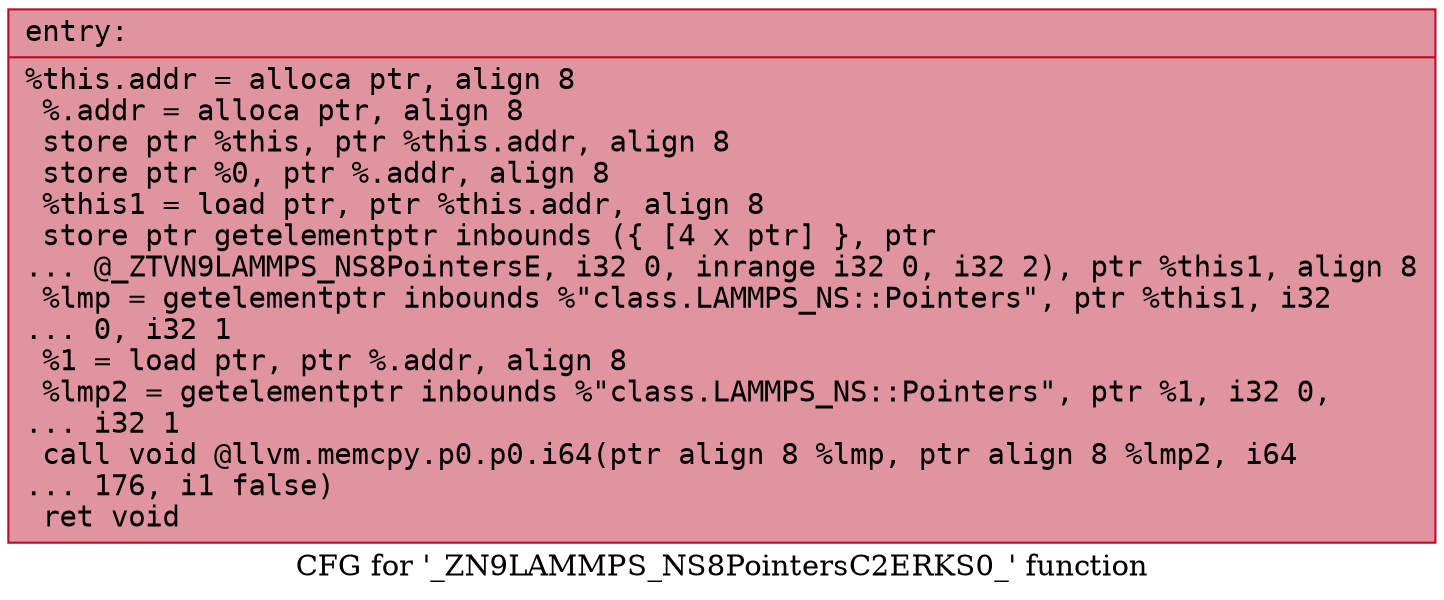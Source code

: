 digraph "CFG for '_ZN9LAMMPS_NS8PointersC2ERKS0_' function" {
	label="CFG for '_ZN9LAMMPS_NS8PointersC2ERKS0_' function";

	Node0x5560776d41f0 [shape=record,color="#b70d28ff", style=filled, fillcolor="#b70d2870" fontname="Courier",label="{entry:\l|  %this.addr = alloca ptr, align 8\l  %.addr = alloca ptr, align 8\l  store ptr %this, ptr %this.addr, align 8\l  store ptr %0, ptr %.addr, align 8\l  %this1 = load ptr, ptr %this.addr, align 8\l  store ptr getelementptr inbounds (\{ [4 x ptr] \}, ptr\l... @_ZTVN9LAMMPS_NS8PointersE, i32 0, inrange i32 0, i32 2), ptr %this1, align 8\l  %lmp = getelementptr inbounds %\"class.LAMMPS_NS::Pointers\", ptr %this1, i32\l... 0, i32 1\l  %1 = load ptr, ptr %.addr, align 8\l  %lmp2 = getelementptr inbounds %\"class.LAMMPS_NS::Pointers\", ptr %1, i32 0,\l... i32 1\l  call void @llvm.memcpy.p0.p0.i64(ptr align 8 %lmp, ptr align 8 %lmp2, i64\l... 176, i1 false)\l  ret void\l}"];
}
